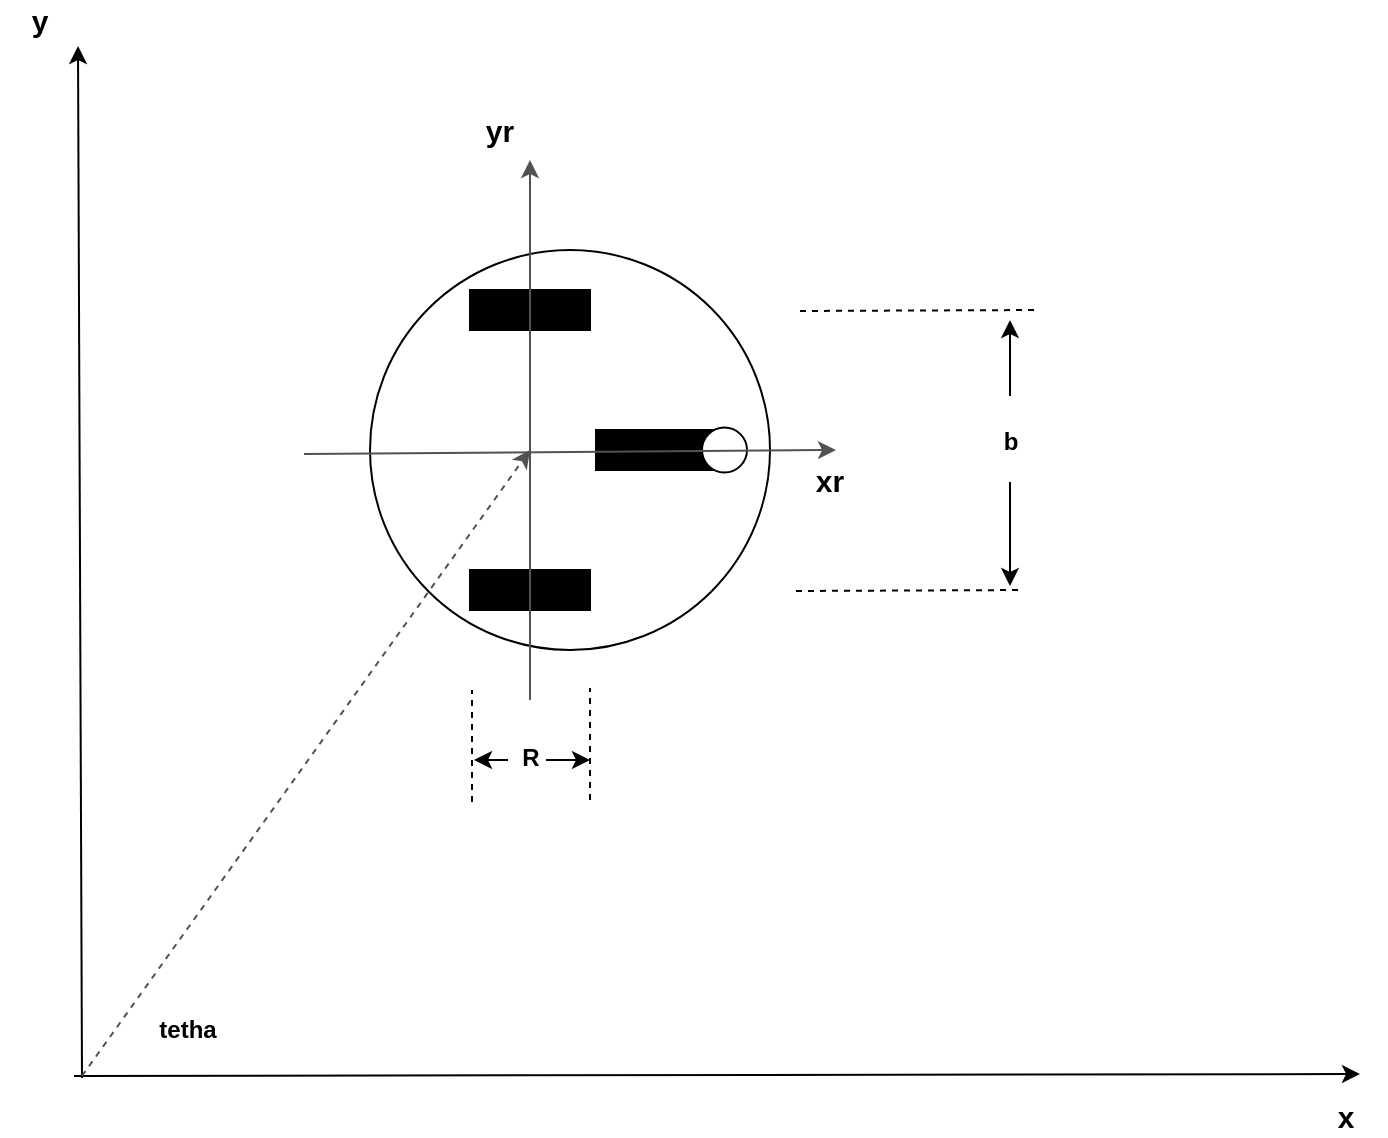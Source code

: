 <mxfile version="13.3.5" type="device"><diagram id="v96QFeoJfpBd0JvZOc7N" name="Page-1"><mxGraphModel dx="1240" dy="1842" grid="1" gridSize="1" guides="1" tooltips="1" connect="1" arrows="1" fold="1" page="1" pageScale="1" pageWidth="827" pageHeight="1169" math="0" shadow="0"><root><mxCell id="0"/><mxCell id="1" parent="0"/><mxCell id="GpK8xVgV-EYhrnv6TIxL-1" value="" style="ellipse;whiteSpace=wrap;html=1;aspect=fixed;" parent="1" vertex="1"><mxGeometry x="320" y="110" width="200" height="200" as="geometry"/></mxCell><mxCell id="GpK8xVgV-EYhrnv6TIxL-2" value="" style="rounded=0;whiteSpace=wrap;html=1;fillColor=#00000;" parent="1" vertex="1"><mxGeometry x="370" y="130" width="60" height="20" as="geometry"/></mxCell><mxCell id="GpK8xVgV-EYhrnv6TIxL-3" value="" style="rounded=0;whiteSpace=wrap;html=1;fillColor=#000000;" parent="1" vertex="1"><mxGeometry x="370" y="270" width="60" height="20" as="geometry"/></mxCell><mxCell id="GpK8xVgV-EYhrnv6TIxL-9" value="" style="rounded=0;whiteSpace=wrap;html=1;fillColor=#000000;" parent="1" vertex="1"><mxGeometry x="433" y="200" width="60" height="20" as="geometry"/></mxCell><mxCell id="GpK8xVgV-EYhrnv6TIxL-14" value="" style="endArrow=classic;html=1;" parent="1" edge="1"><mxGeometry width="50" height="50" relative="1" as="geometry"><mxPoint x="176" y="524" as="sourcePoint"/><mxPoint x="174" y="8" as="targetPoint"/></mxGeometry></mxCell><mxCell id="GpK8xVgV-EYhrnv6TIxL-15" value="" style="endArrow=classic;html=1;" parent="1" edge="1"><mxGeometry width="50" height="50" relative="1" as="geometry"><mxPoint x="172" y="523" as="sourcePoint"/><mxPoint x="815" y="522" as="targetPoint"/></mxGeometry></mxCell><mxCell id="GpK8xVgV-EYhrnv6TIxL-16" value="" style="endArrow=classic;html=1;strokeColor=#525252;" parent="1" edge="1"><mxGeometry width="50" height="50" relative="1" as="geometry"><mxPoint x="400" y="335" as="sourcePoint"/><mxPoint x="400" y="65" as="targetPoint"/></mxGeometry></mxCell><mxCell id="GpK8xVgV-EYhrnv6TIxL-18" value="&lt;b&gt;&lt;font style=&quot;font-size: 15px&quot;&gt;y&lt;/font&gt;&lt;/b&gt;" style="text;html=1;strokeColor=none;fillColor=none;align=center;verticalAlign=middle;whiteSpace=wrap;rounded=0;" parent="1" vertex="1"><mxGeometry x="135" y="-15" width="40" height="20" as="geometry"/></mxCell><mxCell id="GpK8xVgV-EYhrnv6TIxL-19" value="&lt;b&gt;&lt;font style=&quot;font-size: 15px&quot;&gt;x&lt;/font&gt;&lt;/b&gt;" style="text;html=1;strokeColor=none;fillColor=none;align=center;verticalAlign=middle;whiteSpace=wrap;rounded=0;" parent="1" vertex="1"><mxGeometry x="788" y="533" width="40" height="20" as="geometry"/></mxCell><mxCell id="GpK8xVgV-EYhrnv6TIxL-20" value="&lt;b&gt;&lt;font style=&quot;font-size: 15px&quot;&gt;yr&lt;/font&gt;&lt;/b&gt;" style="text;html=1;strokeColor=none;fillColor=none;align=center;verticalAlign=middle;whiteSpace=wrap;rounded=0;" parent="1" vertex="1"><mxGeometry x="365" y="40" width="40" height="20" as="geometry"/></mxCell><mxCell id="GpK8xVgV-EYhrnv6TIxL-21" value="&lt;b&gt;&lt;font style=&quot;font-size: 15px&quot;&gt;xr&lt;/font&gt;&lt;/b&gt;" style="text;html=1;strokeColor=none;fillColor=none;align=center;verticalAlign=middle;whiteSpace=wrap;rounded=0;" parent="1" vertex="1"><mxGeometry x="530" y="215" width="40" height="20" as="geometry"/></mxCell><mxCell id="GpK8xVgV-EYhrnv6TIxL-22" value="" style="endArrow=classic;html=1;strokeColor=#525252;dashed=1;" parent="1" edge="1"><mxGeometry width="50" height="50" relative="1" as="geometry"><mxPoint x="176" y="523" as="sourcePoint"/><mxPoint x="400" y="210" as="targetPoint"/></mxGeometry></mxCell><mxCell id="Jyr9qZxt4TEYp5S6QVqR-3" value="" style="ellipse;whiteSpace=wrap;html=1;aspect=fixed;" parent="1" vertex="1"><mxGeometry x="486" y="198.75" width="22.5" height="22.5" as="geometry"/></mxCell><mxCell id="Jyr9qZxt4TEYp5S6QVqR-4" value="" style="endArrow=classic;html=1;strokeColor=#525252;" parent="1" edge="1"><mxGeometry width="50" height="50" relative="1" as="geometry"><mxPoint x="287" y="212" as="sourcePoint"/><mxPoint x="553" y="210" as="targetPoint"/></mxGeometry></mxCell><mxCell id="HIW9sDP2cprcPEFETj9H-1" value="" style="endArrow=none;dashed=1;html=1;" edge="1" parent="1"><mxGeometry width="50" height="50" relative="1" as="geometry"><mxPoint x="535" y="140.5" as="sourcePoint"/><mxPoint x="654" y="140" as="targetPoint"/></mxGeometry></mxCell><mxCell id="HIW9sDP2cprcPEFETj9H-2" value="" style="endArrow=none;dashed=1;html=1;" edge="1" parent="1"><mxGeometry width="50" height="50" relative="1" as="geometry"><mxPoint x="533" y="280.5" as="sourcePoint"/><mxPoint x="647" y="280" as="targetPoint"/></mxGeometry></mxCell><mxCell id="HIW9sDP2cprcPEFETj9H-3" value="" style="endArrow=classic;html=1;" edge="1" parent="1"><mxGeometry width="50" height="50" relative="1" as="geometry"><mxPoint x="640" y="183" as="sourcePoint"/><mxPoint x="640" y="145" as="targetPoint"/></mxGeometry></mxCell><mxCell id="HIW9sDP2cprcPEFETj9H-4" value="&lt;b&gt;b&lt;/b&gt;" style="text;html=1;strokeColor=none;fillColor=none;align=center;verticalAlign=middle;whiteSpace=wrap;rounded=0;" vertex="1" parent="1"><mxGeometry x="629" y="199" width="23" height="14" as="geometry"/></mxCell><mxCell id="HIW9sDP2cprcPEFETj9H-5" value="" style="endArrow=classic;html=1;" edge="1" parent="1"><mxGeometry width="50" height="50" relative="1" as="geometry"><mxPoint x="640" y="226" as="sourcePoint"/><mxPoint x="640" y="278" as="targetPoint"/></mxGeometry></mxCell><mxCell id="HIW9sDP2cprcPEFETj9H-6" value="" style="endArrow=none;dashed=1;html=1;" edge="1" parent="1"><mxGeometry width="50" height="50" relative="1" as="geometry"><mxPoint x="371" y="386" as="sourcePoint"/><mxPoint x="371" y="330" as="targetPoint"/></mxGeometry></mxCell><mxCell id="HIW9sDP2cprcPEFETj9H-7" value="" style="endArrow=none;dashed=1;html=1;" edge="1" parent="1"><mxGeometry width="50" height="50" relative="1" as="geometry"><mxPoint x="430" y="385" as="sourcePoint"/><mxPoint x="430" y="329" as="targetPoint"/></mxGeometry></mxCell><mxCell id="HIW9sDP2cprcPEFETj9H-8" value="&lt;b&gt;R&lt;/b&gt;" style="text;html=1;strokeColor=none;fillColor=none;align=center;verticalAlign=middle;whiteSpace=wrap;rounded=0;" vertex="1" parent="1"><mxGeometry x="393.5" y="358" width="13" height="11" as="geometry"/></mxCell><mxCell id="HIW9sDP2cprcPEFETj9H-9" value="" style="endArrow=classic;html=1;" edge="1" parent="1"><mxGeometry width="50" height="50" relative="1" as="geometry"><mxPoint x="408" y="365" as="sourcePoint"/><mxPoint x="430" y="365" as="targetPoint"/></mxGeometry></mxCell><mxCell id="HIW9sDP2cprcPEFETj9H-10" value="" style="endArrow=classic;html=1;" edge="1" parent="1"><mxGeometry width="50" height="50" relative="1" as="geometry"><mxPoint x="389" y="365" as="sourcePoint"/><mxPoint x="372" y="365" as="targetPoint"/></mxGeometry></mxCell><mxCell id="HIW9sDP2cprcPEFETj9H-11" value="&lt;b&gt;tetha&lt;/b&gt;" style="text;html=1;strokeColor=none;fillColor=none;align=center;verticalAlign=middle;whiteSpace=wrap;rounded=0;" vertex="1" parent="1"><mxGeometry x="209" y="490" width="40" height="20" as="geometry"/></mxCell></root></mxGraphModel></diagram></mxfile>